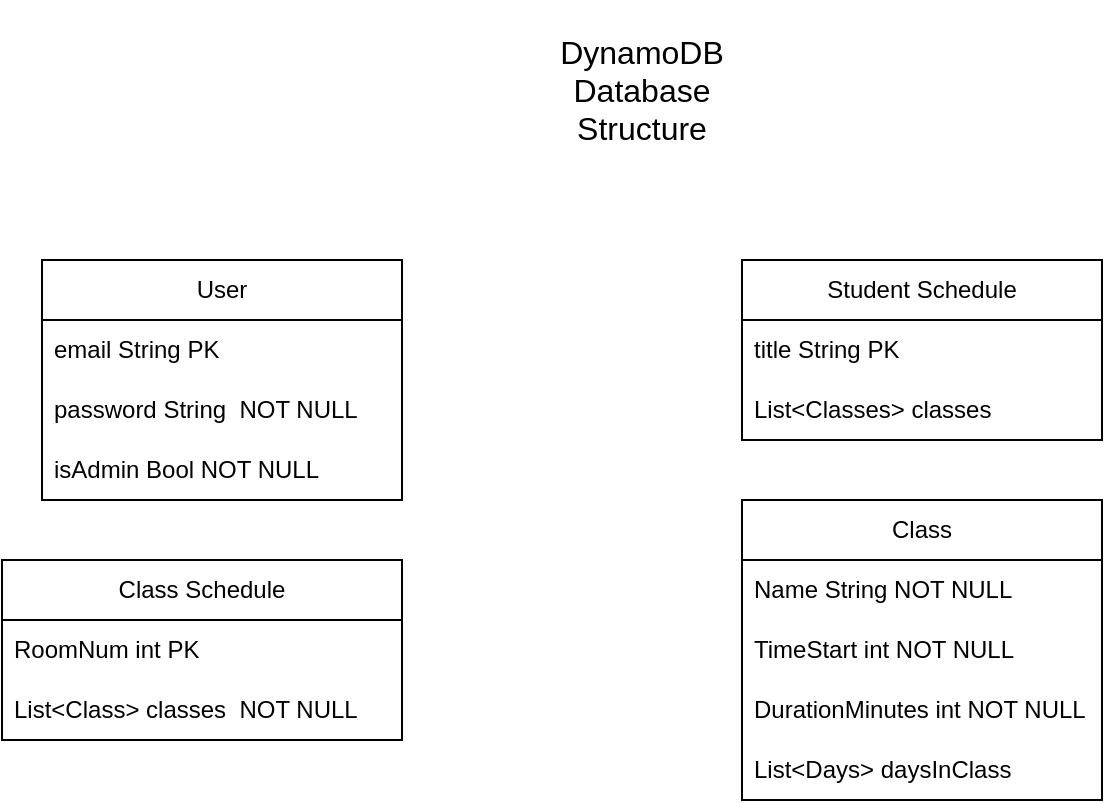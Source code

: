 <mxfile version="24.6.4" type="device">
  <diagram name="Page-1" id="PvDISj4QUgAdRptengwA">
    <mxGraphModel dx="1434" dy="836" grid="1" gridSize="10" guides="1" tooltips="1" connect="1" arrows="1" fold="1" page="1" pageScale="1" pageWidth="850" pageHeight="1100" math="0" shadow="0">
      <root>
        <mxCell id="0" />
        <mxCell id="1" parent="0" />
        <mxCell id="giEcvrD9sSMhu4oLADwH-1" value="User" style="swimlane;fontStyle=0;childLayout=stackLayout;horizontal=1;startSize=30;horizontalStack=0;resizeParent=1;resizeParentMax=0;resizeLast=0;collapsible=1;marginBottom=0;whiteSpace=wrap;html=1;" parent="1" vertex="1">
          <mxGeometry x="100" y="150" width="180" height="120" as="geometry" />
        </mxCell>
        <mxCell id="giEcvrD9sSMhu4oLADwH-2" value="email String PK" style="text;strokeColor=none;fillColor=none;align=left;verticalAlign=middle;spacingLeft=4;spacingRight=4;overflow=hidden;points=[[0,0.5],[1,0.5]];portConstraint=eastwest;rotatable=0;whiteSpace=wrap;html=1;" parent="giEcvrD9sSMhu4oLADwH-1" vertex="1">
          <mxGeometry y="30" width="180" height="30" as="geometry" />
        </mxCell>
        <mxCell id="giEcvrD9sSMhu4oLADwH-3" value="password String&amp;nbsp; NOT NULL" style="text;strokeColor=none;fillColor=none;align=left;verticalAlign=middle;spacingLeft=4;spacingRight=4;overflow=hidden;points=[[0,0.5],[1,0.5]];portConstraint=eastwest;rotatable=0;whiteSpace=wrap;html=1;" parent="giEcvrD9sSMhu4oLADwH-1" vertex="1">
          <mxGeometry y="60" width="180" height="30" as="geometry" />
        </mxCell>
        <mxCell id="giEcvrD9sSMhu4oLADwH-9" value="isAdmin Bool NOT NULL" style="text;strokeColor=none;fillColor=none;align=left;verticalAlign=middle;spacingLeft=4;spacingRight=4;overflow=hidden;points=[[0,0.5],[1,0.5]];portConstraint=eastwest;rotatable=0;whiteSpace=wrap;html=1;" parent="giEcvrD9sSMhu4oLADwH-1" vertex="1">
          <mxGeometry y="90" width="180" height="30" as="geometry" />
        </mxCell>
        <mxCell id="giEcvrD9sSMhu4oLADwH-5" value="DynamoDB Database Structure" style="text;html=1;strokeColor=none;fillColor=none;align=center;verticalAlign=middle;whiteSpace=wrap;rounded=0;fontSize=16;" parent="1" vertex="1">
          <mxGeometry x="340" y="20" width="120" height="90" as="geometry" />
        </mxCell>
        <mxCell id="giEcvrD9sSMhu4oLADwH-6" value="Student Schedule" style="swimlane;fontStyle=0;childLayout=stackLayout;horizontal=1;startSize=30;horizontalStack=0;resizeParent=1;resizeParentMax=0;resizeLast=0;collapsible=1;marginBottom=0;whiteSpace=wrap;html=1;" parent="1" vertex="1">
          <mxGeometry x="450" y="150" width="180" height="90" as="geometry" />
        </mxCell>
        <mxCell id="giEcvrD9sSMhu4oLADwH-8" value="title String PK" style="text;strokeColor=none;fillColor=none;align=left;verticalAlign=middle;spacingLeft=4;spacingRight=4;overflow=hidden;points=[[0,0.5],[1,0.5]];portConstraint=eastwest;rotatable=0;whiteSpace=wrap;html=1;" parent="giEcvrD9sSMhu4oLADwH-6" vertex="1">
          <mxGeometry y="30" width="180" height="30" as="geometry" />
        </mxCell>
        <mxCell id="giEcvrD9sSMhu4oLADwH-7" value="List&amp;lt;Classes&amp;gt; classes" style="text;strokeColor=none;fillColor=none;align=left;verticalAlign=middle;spacingLeft=4;spacingRight=4;overflow=hidden;points=[[0,0.5],[1,0.5]];portConstraint=eastwest;rotatable=0;whiteSpace=wrap;html=1;" parent="giEcvrD9sSMhu4oLADwH-6" vertex="1">
          <mxGeometry y="60" width="180" height="30" as="geometry" />
        </mxCell>
        <mxCell id="giEcvrD9sSMhu4oLADwH-10" value="Class" style="swimlane;fontStyle=0;childLayout=stackLayout;horizontal=1;startSize=30;horizontalStack=0;resizeParent=1;resizeParentMax=0;resizeLast=0;collapsible=1;marginBottom=0;whiteSpace=wrap;html=1;" parent="1" vertex="1">
          <mxGeometry x="450" y="270" width="180" height="150" as="geometry" />
        </mxCell>
        <mxCell id="giEcvrD9sSMhu4oLADwH-11" value="Name String NOT NULL" style="text;strokeColor=none;fillColor=none;align=left;verticalAlign=middle;spacingLeft=4;spacingRight=4;overflow=hidden;points=[[0,0.5],[1,0.5]];portConstraint=eastwest;rotatable=0;whiteSpace=wrap;html=1;" parent="giEcvrD9sSMhu4oLADwH-10" vertex="1">
          <mxGeometry y="30" width="180" height="30" as="geometry" />
        </mxCell>
        <mxCell id="giEcvrD9sSMhu4oLADwH-13" value="TimeStart int NOT NULL" style="text;strokeColor=none;fillColor=none;align=left;verticalAlign=middle;spacingLeft=4;spacingRight=4;overflow=hidden;points=[[0,0.5],[1,0.5]];portConstraint=eastwest;rotatable=0;whiteSpace=wrap;html=1;" parent="giEcvrD9sSMhu4oLADwH-10" vertex="1">
          <mxGeometry y="60" width="180" height="30" as="geometry" />
        </mxCell>
        <mxCell id="giEcvrD9sSMhu4oLADwH-12" value="DurationMinutes int NOT NULL" style="text;strokeColor=none;fillColor=none;align=left;verticalAlign=middle;spacingLeft=4;spacingRight=4;overflow=hidden;points=[[0,0.5],[1,0.5]];portConstraint=eastwest;rotatable=0;whiteSpace=wrap;html=1;" parent="giEcvrD9sSMhu4oLADwH-10" vertex="1">
          <mxGeometry y="90" width="180" height="30" as="geometry" />
        </mxCell>
        <mxCell id="lgsxbrlmXe-JW1DHlFU7-1" value="List&amp;lt;Days&amp;gt; daysInClass" style="text;strokeColor=none;fillColor=none;align=left;verticalAlign=middle;spacingLeft=4;spacingRight=4;overflow=hidden;points=[[0,0.5],[1,0.5]];portConstraint=eastwest;rotatable=0;whiteSpace=wrap;html=1;" vertex="1" parent="giEcvrD9sSMhu4oLADwH-10">
          <mxGeometry y="120" width="180" height="30" as="geometry" />
        </mxCell>
        <mxCell id="610fRMnIEB_B1H_Iljnt-1" value="Class Schedule" style="swimlane;fontStyle=0;childLayout=stackLayout;horizontal=1;startSize=30;horizontalStack=0;resizeParent=1;resizeParentMax=0;resizeLast=0;collapsible=1;marginBottom=0;whiteSpace=wrap;html=1;" parent="1" vertex="1">
          <mxGeometry x="80" y="300" width="200" height="90" as="geometry" />
        </mxCell>
        <mxCell id="610fRMnIEB_B1H_Iljnt-2" value="RoomNum int PK" style="text;strokeColor=none;fillColor=none;align=left;verticalAlign=middle;spacingLeft=4;spacingRight=4;overflow=hidden;points=[[0,0.5],[1,0.5]];portConstraint=eastwest;rotatable=0;whiteSpace=wrap;html=1;" parent="610fRMnIEB_B1H_Iljnt-1" vertex="1">
          <mxGeometry y="30" width="200" height="30" as="geometry" />
        </mxCell>
        <mxCell id="610fRMnIEB_B1H_Iljnt-3" value="List&amp;lt;Class&amp;gt; classes&amp;nbsp; NOT NULL" style="text;strokeColor=none;fillColor=none;align=left;verticalAlign=middle;spacingLeft=4;spacingRight=4;overflow=hidden;points=[[0,0.5],[1,0.5]];portConstraint=eastwest;rotatable=0;whiteSpace=wrap;html=1;" parent="610fRMnIEB_B1H_Iljnt-1" vertex="1">
          <mxGeometry y="60" width="200" height="30" as="geometry" />
        </mxCell>
      </root>
    </mxGraphModel>
  </diagram>
</mxfile>
